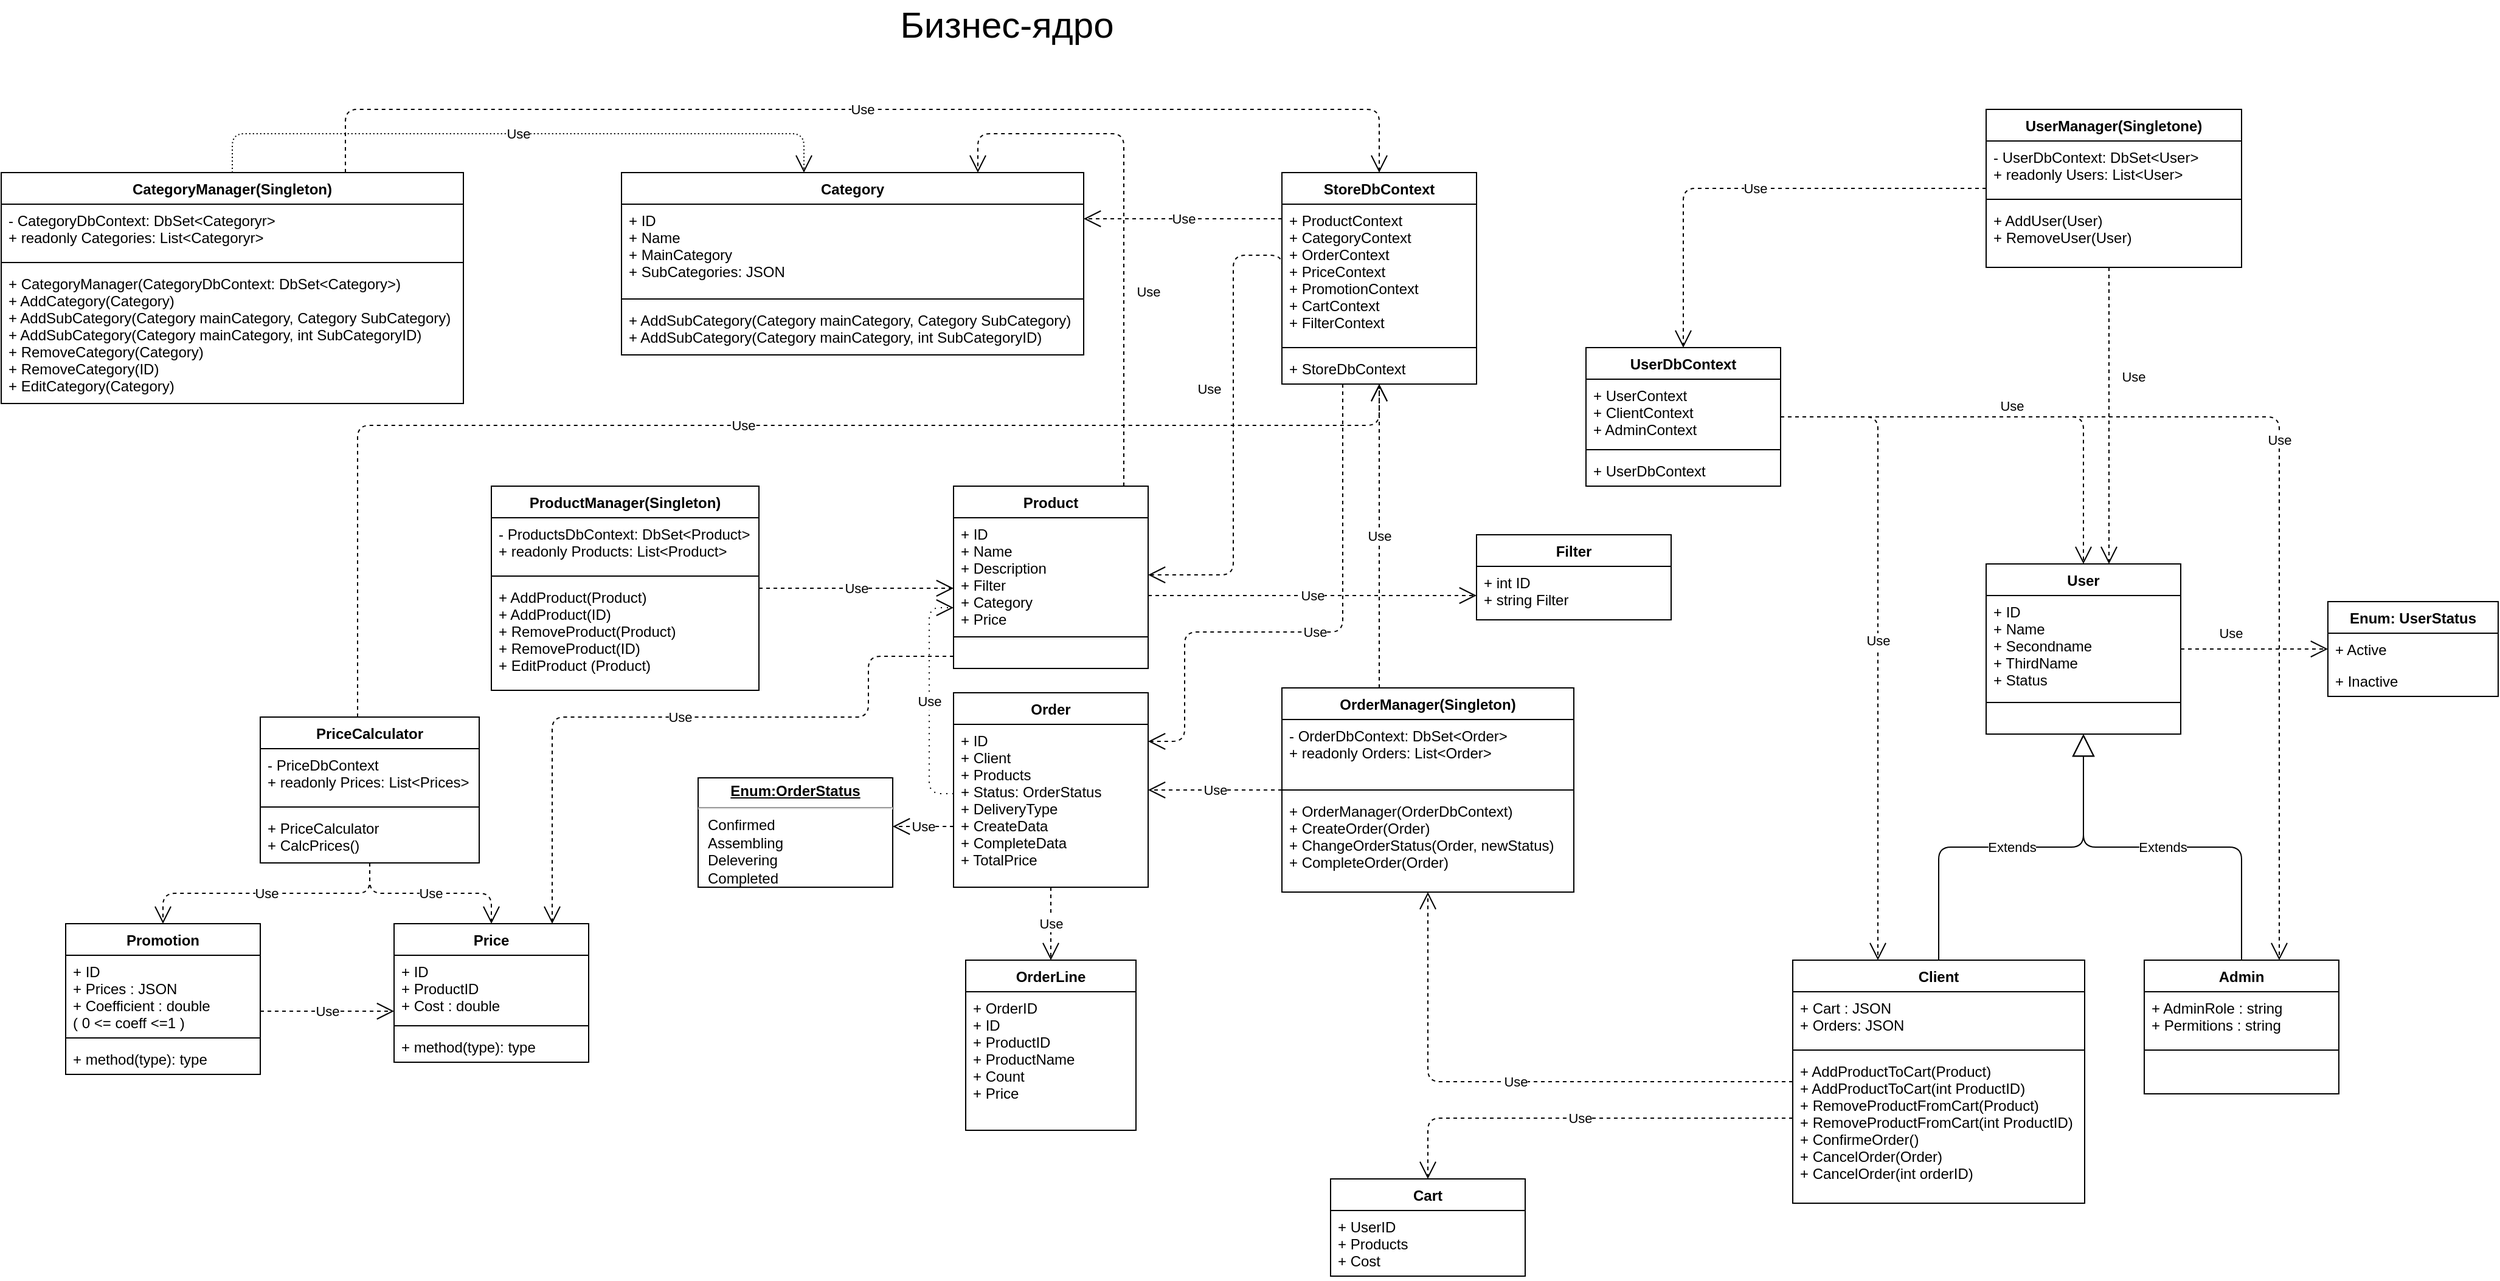 <mxfile version="14.1.3" type="github">
  <diagram id="ccfgcRXVULgk-GNFtkvl" name="Page-1">
    <mxGraphModel dx="1486" dy="783" grid="1" gridSize="10" guides="1" tooltips="1" connect="1" arrows="1" fold="1" page="1" pageScale="1" pageWidth="827" pageHeight="1169" math="0" shadow="0">
      <root>
        <mxCell id="0" />
        <mxCell id="1" parent="0" />
        <mxCell id="kHuiuL-wWrQqQt3O9cBC-5" value="Enum: UserStatus" style="swimlane;fontStyle=1;childLayout=stackLayout;horizontal=1;startSize=26;fillColor=none;horizontalStack=0;resizeParent=1;resizeParentMax=0;resizeLast=0;collapsible=1;marginBottom=0;" parent="1" vertex="1">
          <mxGeometry x="1500" y="535" width="140" height="78" as="geometry" />
        </mxCell>
        <mxCell id="kHuiuL-wWrQqQt3O9cBC-6" value="+ Active" style="text;strokeColor=none;fillColor=none;align=left;verticalAlign=top;spacingLeft=4;spacingRight=4;overflow=hidden;rotatable=0;points=[[0,0.5],[1,0.5]];portConstraint=eastwest;" parent="kHuiuL-wWrQqQt3O9cBC-5" vertex="1">
          <mxGeometry y="26" width="140" height="26" as="geometry" />
        </mxCell>
        <mxCell id="kHuiuL-wWrQqQt3O9cBC-7" value="+ Inactive" style="text;strokeColor=none;fillColor=none;align=left;verticalAlign=top;spacingLeft=4;spacingRight=4;overflow=hidden;rotatable=0;points=[[0,0.5],[1,0.5]];portConstraint=eastwest;" parent="kHuiuL-wWrQqQt3O9cBC-5" vertex="1">
          <mxGeometry y="52" width="140" height="26" as="geometry" />
        </mxCell>
        <mxCell id="t8-AK38QEtl_F5lhsWh6-1" value="Product" style="swimlane;fontStyle=1;align=center;verticalAlign=top;childLayout=stackLayout;horizontal=1;startSize=26;horizontalStack=0;resizeParent=1;resizeParentMax=0;resizeLast=0;collapsible=1;marginBottom=0;" parent="1" vertex="1">
          <mxGeometry x="370" y="440" width="160" height="150" as="geometry" />
        </mxCell>
        <mxCell id="t8-AK38QEtl_F5lhsWh6-2" value="+ ID&#xa;+ Name&#xa;+ Description&#xa;+ Filter&#xa;+ Category&#xa;+ Price" style="text;strokeColor=none;fillColor=none;align=left;verticalAlign=top;spacingLeft=4;spacingRight=4;overflow=hidden;rotatable=0;points=[[0,0.5],[1,0.5]];portConstraint=eastwest;" parent="t8-AK38QEtl_F5lhsWh6-1" vertex="1">
          <mxGeometry y="26" width="160" height="94" as="geometry" />
        </mxCell>
        <mxCell id="t8-AK38QEtl_F5lhsWh6-3" value="" style="line;strokeWidth=1;fillColor=none;align=left;verticalAlign=middle;spacingTop=-1;spacingLeft=3;spacingRight=3;rotatable=0;labelPosition=right;points=[];portConstraint=eastwest;" parent="t8-AK38QEtl_F5lhsWh6-1" vertex="1">
          <mxGeometry y="120" width="160" height="8" as="geometry" />
        </mxCell>
        <mxCell id="t8-AK38QEtl_F5lhsWh6-4" value=" " style="text;strokeColor=none;fillColor=none;align=left;verticalAlign=top;spacingLeft=4;spacingRight=4;overflow=hidden;rotatable=0;points=[[0,0.5],[1,0.5]];portConstraint=eastwest;" parent="t8-AK38QEtl_F5lhsWh6-1" vertex="1">
          <mxGeometry y="128" width="160" height="22" as="geometry" />
        </mxCell>
        <mxCell id="xCEp696OU6FZXGWBjgtu-13" value="Category" style="swimlane;fontStyle=1;align=center;verticalAlign=top;childLayout=stackLayout;horizontal=1;startSize=26;horizontalStack=0;resizeParent=1;resizeParentMax=0;resizeLast=0;collapsible=1;marginBottom=0;" parent="1" vertex="1">
          <mxGeometry x="97" y="182" width="380" height="150" as="geometry" />
        </mxCell>
        <mxCell id="xCEp696OU6FZXGWBjgtu-14" value="+ ID&#xa;+ Name&#xa;+ MainCategory&#xa;+ SubCategories: JSON" style="text;strokeColor=none;fillColor=none;align=left;verticalAlign=top;spacingLeft=4;spacingRight=4;overflow=hidden;rotatable=0;points=[[0,0.5],[1,0.5]];portConstraint=eastwest;" parent="xCEp696OU6FZXGWBjgtu-13" vertex="1">
          <mxGeometry y="26" width="380" height="74" as="geometry" />
        </mxCell>
        <mxCell id="xCEp696OU6FZXGWBjgtu-15" value="" style="line;strokeWidth=1;fillColor=none;align=left;verticalAlign=middle;spacingTop=-1;spacingLeft=3;spacingRight=3;rotatable=0;labelPosition=right;points=[];portConstraint=eastwest;" parent="xCEp696OU6FZXGWBjgtu-13" vertex="1">
          <mxGeometry y="100" width="380" height="8" as="geometry" />
        </mxCell>
        <mxCell id="xCEp696OU6FZXGWBjgtu-16" value="+ AddSubCategory(Category mainCategory, Category SubCategory)&#xa;+ AddSubCategory(Category mainCategory, int SubCategoryID)" style="text;strokeColor=none;fillColor=none;align=left;verticalAlign=top;spacingLeft=4;spacingRight=4;overflow=hidden;rotatable=0;points=[[0,0.5],[1,0.5]];portConstraint=eastwest;" parent="xCEp696OU6FZXGWBjgtu-13" vertex="1">
          <mxGeometry y="108" width="380" height="42" as="geometry" />
        </mxCell>
        <mxCell id="Ko4EwIO6dEaTH60689tN-1" value="StoreDbContext" style="swimlane;fontStyle=1;align=center;verticalAlign=top;childLayout=stackLayout;horizontal=1;startSize=26;horizontalStack=0;resizeParent=1;resizeParentMax=0;resizeLast=0;collapsible=1;marginBottom=0;" parent="1" vertex="1">
          <mxGeometry x="640" y="182" width="160" height="174" as="geometry" />
        </mxCell>
        <mxCell id="Ko4EwIO6dEaTH60689tN-2" value="+ ProductContext&#xa;+ CategoryContext&#xa;+ OrderContext&#xa;+ PriceContext&#xa;+ PromotionContext&#xa;+ CartContext&#xa;+ FilterContext" style="text;strokeColor=none;fillColor=none;align=left;verticalAlign=top;spacingLeft=4;spacingRight=4;overflow=hidden;rotatable=0;points=[[0,0.5],[1,0.5]];portConstraint=eastwest;" parent="Ko4EwIO6dEaTH60689tN-1" vertex="1">
          <mxGeometry y="26" width="160" height="114" as="geometry" />
        </mxCell>
        <mxCell id="Ko4EwIO6dEaTH60689tN-3" value="" style="line;strokeWidth=1;fillColor=none;align=left;verticalAlign=middle;spacingTop=-1;spacingLeft=3;spacingRight=3;rotatable=0;labelPosition=right;points=[];portConstraint=eastwest;" parent="Ko4EwIO6dEaTH60689tN-1" vertex="1">
          <mxGeometry y="140" width="160" height="8" as="geometry" />
        </mxCell>
        <mxCell id="Ko4EwIO6dEaTH60689tN-4" value="+ StoreDbContext" style="text;strokeColor=none;fillColor=none;align=left;verticalAlign=top;spacingLeft=4;spacingRight=4;overflow=hidden;rotatable=0;points=[[0,0.5],[1,0.5]];portConstraint=eastwest;" parent="Ko4EwIO6dEaTH60689tN-1" vertex="1">
          <mxGeometry y="148" width="160" height="26" as="geometry" />
        </mxCell>
        <mxCell id="Ko4EwIO6dEaTH60689tN-9" value="User" style="swimlane;fontStyle=1;align=center;verticalAlign=top;childLayout=stackLayout;horizontal=1;startSize=26;horizontalStack=0;resizeParent=1;resizeParentMax=0;resizeLast=0;collapsible=1;marginBottom=0;" parent="1" vertex="1">
          <mxGeometry x="1219" y="504" width="160" height="140" as="geometry" />
        </mxCell>
        <mxCell id="Ko4EwIO6dEaTH60689tN-10" value="+ ID&#xa;+ Name&#xa;+ Secondname&#xa;+ ThirdName&#xa;+ Status" style="text;strokeColor=none;fillColor=none;align=left;verticalAlign=top;spacingLeft=4;spacingRight=4;overflow=hidden;rotatable=0;points=[[0,0.5],[1,0.5]];portConstraint=eastwest;" parent="Ko4EwIO6dEaTH60689tN-9" vertex="1">
          <mxGeometry y="26" width="160" height="84" as="geometry" />
        </mxCell>
        <mxCell id="Ko4EwIO6dEaTH60689tN-11" value="" style="line;strokeWidth=1;fillColor=none;align=left;verticalAlign=middle;spacingTop=-1;spacingLeft=3;spacingRight=3;rotatable=0;labelPosition=right;points=[];portConstraint=eastwest;" parent="Ko4EwIO6dEaTH60689tN-9" vertex="1">
          <mxGeometry y="110" width="160" height="8" as="geometry" />
        </mxCell>
        <mxCell id="Ko4EwIO6dEaTH60689tN-12" value=" " style="text;strokeColor=none;fillColor=none;align=left;verticalAlign=top;spacingLeft=4;spacingRight=4;overflow=hidden;rotatable=0;points=[[0,0.5],[1,0.5]];portConstraint=eastwest;" parent="Ko4EwIO6dEaTH60689tN-9" vertex="1">
          <mxGeometry y="118" width="160" height="22" as="geometry" />
        </mxCell>
        <mxCell id="Ko4EwIO6dEaTH60689tN-13" value="Client" style="swimlane;fontStyle=1;align=center;verticalAlign=top;childLayout=stackLayout;horizontal=1;startSize=26;horizontalStack=0;resizeParent=1;resizeParentMax=0;resizeLast=0;collapsible=1;marginBottom=0;" parent="1" vertex="1">
          <mxGeometry x="1060" y="830" width="240" height="200" as="geometry" />
        </mxCell>
        <mxCell id="Ko4EwIO6dEaTH60689tN-14" value="+ Cart : JSON&#xa;+ Orders: JSON" style="text;strokeColor=none;fillColor=none;align=left;verticalAlign=top;spacingLeft=4;spacingRight=4;overflow=hidden;rotatable=0;points=[[0,0.5],[1,0.5]];portConstraint=eastwest;" parent="Ko4EwIO6dEaTH60689tN-13" vertex="1">
          <mxGeometry y="26" width="240" height="44" as="geometry" />
        </mxCell>
        <mxCell id="Ko4EwIO6dEaTH60689tN-15" value="" style="line;strokeWidth=1;fillColor=none;align=left;verticalAlign=middle;spacingTop=-1;spacingLeft=3;spacingRight=3;rotatable=0;labelPosition=right;points=[];portConstraint=eastwest;" parent="Ko4EwIO6dEaTH60689tN-13" vertex="1">
          <mxGeometry y="70" width="240" height="8" as="geometry" />
        </mxCell>
        <mxCell id="Ko4EwIO6dEaTH60689tN-16" value="+ AddProductToCart(Product)&#xa;+ AddProductToCart(int ProductID)&#xa;+ RemoveProductFromCart(Product)&#xa;+ RemoveProductFromCart(int ProductID)&#xa;+ ConfirmeOrder()&#xa;+ CancelOrder(Order)&#xa;+ CancelOrder(int orderID)" style="text;strokeColor=none;fillColor=none;align=left;verticalAlign=top;spacingLeft=4;spacingRight=4;overflow=hidden;rotatable=0;points=[[0,0.5],[1,0.5]];portConstraint=eastwest;" parent="Ko4EwIO6dEaTH60689tN-13" vertex="1">
          <mxGeometry y="78" width="240" height="122" as="geometry" />
        </mxCell>
        <mxCell id="Ko4EwIO6dEaTH60689tN-17" value="Admin" style="swimlane;fontStyle=1;align=center;verticalAlign=top;childLayout=stackLayout;horizontal=1;startSize=26;horizontalStack=0;resizeParent=1;resizeParentMax=0;resizeLast=0;collapsible=1;marginBottom=0;" parent="1" vertex="1">
          <mxGeometry x="1349" y="830" width="160" height="110" as="geometry" />
        </mxCell>
        <mxCell id="Ko4EwIO6dEaTH60689tN-18" value="+ AdminRole : string&#xa;+ Permitions : string" style="text;strokeColor=none;fillColor=none;align=left;verticalAlign=top;spacingLeft=4;spacingRight=4;overflow=hidden;rotatable=0;points=[[0,0.5],[1,0.5]];portConstraint=eastwest;" parent="Ko4EwIO6dEaTH60689tN-17" vertex="1">
          <mxGeometry y="26" width="160" height="44" as="geometry" />
        </mxCell>
        <mxCell id="Ko4EwIO6dEaTH60689tN-19" value="" style="line;strokeWidth=1;fillColor=none;align=left;verticalAlign=middle;spacingTop=-1;spacingLeft=3;spacingRight=3;rotatable=0;labelPosition=right;points=[];portConstraint=eastwest;" parent="Ko4EwIO6dEaTH60689tN-17" vertex="1">
          <mxGeometry y="70" width="160" height="8" as="geometry" />
        </mxCell>
        <mxCell id="Ko4EwIO6dEaTH60689tN-20" value=" " style="text;strokeColor=none;fillColor=none;align=left;verticalAlign=top;spacingLeft=4;spacingRight=4;overflow=hidden;rotatable=0;points=[[0,0.5],[1,0.5]];portConstraint=eastwest;" parent="Ko4EwIO6dEaTH60689tN-17" vertex="1">
          <mxGeometry y="78" width="160" height="32" as="geometry" />
        </mxCell>
        <mxCell id="Ko4EwIO6dEaTH60689tN-21" value="Extends" style="endArrow=block;endSize=16;endFill=0;html=1;edgeStyle=orthogonalEdgeStyle;" parent="1" source="Ko4EwIO6dEaTH60689tN-13" target="Ko4EwIO6dEaTH60689tN-9" edge="1">
          <mxGeometry width="160" relative="1" as="geometry">
            <mxPoint x="819" y="797" as="sourcePoint" />
            <mxPoint x="1299" y="687" as="targetPoint" />
          </mxGeometry>
        </mxCell>
        <mxCell id="Ko4EwIO6dEaTH60689tN-22" value="Extends" style="endArrow=block;endSize=16;endFill=0;html=1;edgeStyle=orthogonalEdgeStyle;" parent="1" source="Ko4EwIO6dEaTH60689tN-17" target="Ko4EwIO6dEaTH60689tN-9" edge="1">
          <mxGeometry width="160" relative="1" as="geometry">
            <mxPoint x="1339" y="687" as="sourcePoint" />
            <mxPoint x="1499" y="687" as="targetPoint" />
          </mxGeometry>
        </mxCell>
        <mxCell id="Ko4EwIO6dEaTH60689tN-31" value="Order" style="swimlane;fontStyle=1;align=center;verticalAlign=top;childLayout=stackLayout;horizontal=1;startSize=26;horizontalStack=0;resizeParent=1;resizeParentMax=0;resizeLast=0;collapsible=1;marginBottom=0;" parent="1" vertex="1">
          <mxGeometry x="370" y="610" width="160" height="160" as="geometry" />
        </mxCell>
        <mxCell id="Ko4EwIO6dEaTH60689tN-32" value="+ ID&#xa;+ Client&#xa;+ Products&#xa;+ Status: OrderStatus&#xa;+ DeliveryType&#xa;+ CreateData&#xa;+ CompleteData&#xa;+ TotalPrice" style="text;strokeColor=none;fillColor=none;align=left;verticalAlign=top;spacingLeft=4;spacingRight=4;overflow=hidden;rotatable=0;points=[[0,0.5],[1,0.5]];portConstraint=eastwest;" parent="Ko4EwIO6dEaTH60689tN-31" vertex="1">
          <mxGeometry y="26" width="160" height="134" as="geometry" />
        </mxCell>
        <mxCell id="5tQaKlca7w6gPAvnw7rY-1" value="&lt;p style=&quot;margin: 0px ; margin-top: 4px ; text-align: center ; text-decoration: underline&quot;&gt;&lt;b&gt;Enum:OrderStatus&lt;/b&gt;&lt;/p&gt;&lt;hr&gt;&lt;p style=&quot;margin: 0px ; margin-left: 8px&quot;&gt;Confirmed&lt;br&gt;Assembling&lt;/p&gt;&lt;p style=&quot;margin: 0px ; margin-left: 8px&quot;&gt;Delevering&lt;/p&gt;&lt;p style=&quot;margin: 0px ; margin-left: 8px&quot;&gt;Completed&lt;/p&gt;" style="verticalAlign=top;align=left;overflow=fill;fontSize=12;fontFamily=Helvetica;html=1;" parent="1" vertex="1">
          <mxGeometry x="160" y="680" width="160" height="90" as="geometry" />
        </mxCell>
        <mxCell id="5tQaKlca7w6gPAvnw7rY-4" value="OrderManager(Singleton)" style="swimlane;fontStyle=1;align=center;verticalAlign=top;childLayout=stackLayout;horizontal=1;startSize=26;horizontalStack=0;resizeParent=1;resizeParentMax=0;resizeLast=0;collapsible=1;marginBottom=0;" parent="1" vertex="1">
          <mxGeometry x="640" y="606" width="240" height="168" as="geometry" />
        </mxCell>
        <mxCell id="5tQaKlca7w6gPAvnw7rY-5" value="- OrderDbContext: DbSet&lt;Order&gt;&#xa;+ readonly Orders: List&lt;Order&gt;" style="text;strokeColor=none;fillColor=none;align=left;verticalAlign=top;spacingLeft=4;spacingRight=4;overflow=hidden;rotatable=0;points=[[0,0.5],[1,0.5]];portConstraint=eastwest;" parent="5tQaKlca7w6gPAvnw7rY-4" vertex="1">
          <mxGeometry y="26" width="240" height="54" as="geometry" />
        </mxCell>
        <mxCell id="5tQaKlca7w6gPAvnw7rY-6" value="" style="line;strokeWidth=1;fillColor=none;align=left;verticalAlign=middle;spacingTop=-1;spacingLeft=3;spacingRight=3;rotatable=0;labelPosition=right;points=[];portConstraint=eastwest;" parent="5tQaKlca7w6gPAvnw7rY-4" vertex="1">
          <mxGeometry y="80" width="240" height="8" as="geometry" />
        </mxCell>
        <mxCell id="5tQaKlca7w6gPAvnw7rY-7" value="+ OrderManager(OrderDbContext)&#xa;+ CreateOrder(Order)&#xa;+ ChangeOrderStatus(Order, newStatus)&#xa;+ CompleteOrder(Order)" style="text;strokeColor=none;fillColor=none;align=left;verticalAlign=top;spacingLeft=4;spacingRight=4;overflow=hidden;rotatable=0;points=[[0,0.5],[1,0.5]];portConstraint=eastwest;" parent="5tQaKlca7w6gPAvnw7rY-4" vertex="1">
          <mxGeometry y="88" width="240" height="80" as="geometry" />
        </mxCell>
        <mxCell id="5tQaKlca7w6gPAvnw7rY-8" value="Use" style="endArrow=open;endSize=12;dashed=1;html=1;edgeStyle=orthogonalEdgeStyle;" parent="1" source="Ko4EwIO6dEaTH60689tN-31" target="5tQaKlca7w6gPAvnw7rY-1" edge="1">
          <mxGeometry width="160" relative="1" as="geometry">
            <mxPoint x="220" y="830" as="sourcePoint" />
            <mxPoint x="380" y="830" as="targetPoint" />
            <Array as="points">
              <mxPoint x="360" y="720" />
              <mxPoint x="360" y="720" />
            </Array>
          </mxGeometry>
        </mxCell>
        <mxCell id="5tQaKlca7w6gPAvnw7rY-9" value="Use" style="endArrow=open;endSize=12;dashed=1;html=1;exitX=0;exitY=0.5;exitDx=0;exitDy=0;edgeStyle=orthogonalEdgeStyle;" parent="1" source="Ko4EwIO6dEaTH60689tN-2" target="t8-AK38QEtl_F5lhsWh6-1" edge="1">
          <mxGeometry x="-0.149" y="-20" width="160" relative="1" as="geometry">
            <mxPoint x="800" y="430" as="sourcePoint" />
            <mxPoint x="640" y="430" as="targetPoint" />
            <Array as="points">
              <mxPoint x="640" y="250" />
              <mxPoint x="600" y="250" />
              <mxPoint x="600" y="513" />
            </Array>
            <mxPoint as="offset" />
          </mxGeometry>
        </mxCell>
        <mxCell id="5tQaKlca7w6gPAvnw7rY-10" value="Use" style="endArrow=open;endSize=12;dashed=1;html=1;edgeStyle=orthogonalEdgeStyle;" parent="1" source="Ko4EwIO6dEaTH60689tN-1" target="xCEp696OU6FZXGWBjgtu-13" edge="1">
          <mxGeometry width="160" relative="1" as="geometry">
            <mxPoint x="700" y="230" as="sourcePoint" />
            <mxPoint x="540" y="230" as="targetPoint" />
            <Array as="points">
              <mxPoint x="600" y="220" />
              <mxPoint x="600" y="220" />
            </Array>
          </mxGeometry>
        </mxCell>
        <mxCell id="5tQaKlca7w6gPAvnw7rY-13" value="Use" style="endArrow=open;endSize=12;dashed=1;html=1;edgeStyle=orthogonalEdgeStyle;dashPattern=1 4;" parent="1" source="Ko4EwIO6dEaTH60689tN-31" target="t8-AK38QEtl_F5lhsWh6-1" edge="1">
          <mxGeometry width="160" relative="1" as="geometry">
            <mxPoint x="190" y="560" as="sourcePoint" />
            <mxPoint x="350" y="560" as="targetPoint" />
            <Array as="points">
              <mxPoint x="350" y="693" />
              <mxPoint x="350" y="540" />
            </Array>
          </mxGeometry>
        </mxCell>
        <mxCell id="5tQaKlca7w6gPAvnw7rY-14" value="Use" style="endArrow=open;endSize=12;dashed=1;html=1;edgeStyle=orthogonalEdgeStyle;" parent="1" source="t8-AK38QEtl_F5lhsWh6-1" target="xCEp696OU6FZXGWBjgtu-13" edge="1">
          <mxGeometry x="-0.276" y="-20" width="160" relative="1" as="geometry">
            <mxPoint x="200" y="280" as="sourcePoint" />
            <mxPoint x="360" y="280" as="targetPoint" />
            <Array as="points">
              <mxPoint x="510" y="150" />
              <mxPoint x="390" y="150" />
            </Array>
            <mxPoint as="offset" />
          </mxGeometry>
        </mxCell>
        <mxCell id="5tQaKlca7w6gPAvnw7rY-19" value="CategoryManager(Singleton)" style="swimlane;fontStyle=1;align=center;verticalAlign=top;childLayout=stackLayout;horizontal=1;startSize=26;horizontalStack=0;resizeParent=1;resizeParentMax=0;resizeLast=0;collapsible=1;marginBottom=0;" parent="1" vertex="1">
          <mxGeometry x="-413" y="182" width="380" height="190" as="geometry" />
        </mxCell>
        <mxCell id="5tQaKlca7w6gPAvnw7rY-20" value="- CategoryDbContext: DbSet&lt;Categoryr&gt;&#xa;+ readonly Categories: List&lt;Categoryr&gt;" style="text;strokeColor=none;fillColor=none;align=left;verticalAlign=top;spacingLeft=4;spacingRight=4;overflow=hidden;rotatable=0;points=[[0,0.5],[1,0.5]];portConstraint=eastwest;" parent="5tQaKlca7w6gPAvnw7rY-19" vertex="1">
          <mxGeometry y="26" width="380" height="44" as="geometry" />
        </mxCell>
        <mxCell id="5tQaKlca7w6gPAvnw7rY-21" value="" style="line;strokeWidth=1;fillColor=none;align=left;verticalAlign=middle;spacingTop=-1;spacingLeft=3;spacingRight=3;rotatable=0;labelPosition=right;points=[];portConstraint=eastwest;" parent="5tQaKlca7w6gPAvnw7rY-19" vertex="1">
          <mxGeometry y="70" width="380" height="8" as="geometry" />
        </mxCell>
        <mxCell id="5tQaKlca7w6gPAvnw7rY-22" value="+ CategoryManager(CategoryDbContext: DbSet&lt;Category&gt;)&#xa;+ AddCategory(Category)&#xa;+ AddSubCategory(Category mainCategory, Category SubCategory)&#xa;+ AddSubCategory(Category mainCategory, int SubCategoryID)&#xa;+ RemoveCategory(Category)&#xa;+ RemoveCategory(ID)&#xa;+ EditCategory(Category)" style="text;strokeColor=none;fillColor=none;align=left;verticalAlign=top;spacingLeft=4;spacingRight=4;overflow=hidden;rotatable=0;points=[[0,0.5],[1,0.5]];portConstraint=eastwest;" parent="5tQaKlca7w6gPAvnw7rY-19" vertex="1">
          <mxGeometry y="78" width="380" height="112" as="geometry" />
        </mxCell>
        <mxCell id="5tQaKlca7w6gPAvnw7rY-23" value="Use" style="endArrow=open;endSize=12;dashed=1;html=1;edgeStyle=orthogonalEdgeStyle;dashPattern=1 2;" parent="1" source="5tQaKlca7w6gPAvnw7rY-19" target="xCEp696OU6FZXGWBjgtu-13" edge="1">
          <mxGeometry width="160" relative="1" as="geometry">
            <mxPoint x="-63" y="390" as="sourcePoint" />
            <mxPoint x="97" y="390" as="targetPoint" />
            <Array as="points">
              <mxPoint x="-223" y="150" />
              <mxPoint x="247" y="150" />
            </Array>
          </mxGeometry>
        </mxCell>
        <mxCell id="di18Ko3ceT_mm56ivmTr-1" value="Use" style="endArrow=open;endSize=12;dashed=1;html=1;edgeStyle=orthogonalEdgeStyle;" parent="1" source="5tQaKlca7w6gPAvnw7rY-19" target="Ko4EwIO6dEaTH60689tN-1" edge="1">
          <mxGeometry width="160" relative="1" as="geometry">
            <mxPoint x="70" y="150" as="sourcePoint" />
            <mxPoint x="230" y="150" as="targetPoint" />
            <Array as="points">
              <mxPoint x="-130" y="130" />
              <mxPoint x="720" y="130" />
            </Array>
          </mxGeometry>
        </mxCell>
        <mxCell id="di18Ko3ceT_mm56ivmTr-2" value="Use" style="endArrow=open;endSize=12;dashed=1;html=1;edgeStyle=orthogonalEdgeStyle;" parent="1" source="5tQaKlca7w6gPAvnw7rY-4" target="Ko4EwIO6dEaTH60689tN-1" edge="1">
          <mxGeometry width="160" relative="1" as="geometry">
            <mxPoint x="700" y="450" as="sourcePoint" />
            <mxPoint x="860" y="450" as="targetPoint" />
            <Array as="points">
              <mxPoint x="720" y="460" />
              <mxPoint x="720" y="460" />
            </Array>
          </mxGeometry>
        </mxCell>
        <mxCell id="di18Ko3ceT_mm56ivmTr-4" value="UserDbContext" style="swimlane;fontStyle=1;align=center;verticalAlign=top;childLayout=stackLayout;horizontal=1;startSize=26;horizontalStack=0;resizeParent=1;resizeParentMax=0;resizeLast=0;collapsible=1;marginBottom=0;" parent="1" vertex="1">
          <mxGeometry x="890" y="326" width="160" height="114" as="geometry" />
        </mxCell>
        <mxCell id="di18Ko3ceT_mm56ivmTr-5" value="+ UserContext&#xa;+ ClientContext&#xa;+ AdminContext" style="text;strokeColor=none;fillColor=none;align=left;verticalAlign=top;spacingLeft=4;spacingRight=4;overflow=hidden;rotatable=0;points=[[0,0.5],[1,0.5]];portConstraint=eastwest;" parent="di18Ko3ceT_mm56ivmTr-4" vertex="1">
          <mxGeometry y="26" width="160" height="54" as="geometry" />
        </mxCell>
        <mxCell id="di18Ko3ceT_mm56ivmTr-6" value="" style="line;strokeWidth=1;fillColor=none;align=left;verticalAlign=middle;spacingTop=-1;spacingLeft=3;spacingRight=3;rotatable=0;labelPosition=right;points=[];portConstraint=eastwest;" parent="di18Ko3ceT_mm56ivmTr-4" vertex="1">
          <mxGeometry y="80" width="160" height="8" as="geometry" />
        </mxCell>
        <mxCell id="di18Ko3ceT_mm56ivmTr-7" value="+ UserDbContext" style="text;strokeColor=none;fillColor=none;align=left;verticalAlign=top;spacingLeft=4;spacingRight=4;overflow=hidden;rotatable=0;points=[[0,0.5],[1,0.5]];portConstraint=eastwest;" parent="di18Ko3ceT_mm56ivmTr-4" vertex="1">
          <mxGeometry y="88" width="160" height="26" as="geometry" />
        </mxCell>
        <mxCell id="di18Ko3ceT_mm56ivmTr-8" value="Use" style="endArrow=open;endSize=12;dashed=1;html=1;edgeStyle=orthogonalEdgeStyle;" parent="1" source="di18Ko3ceT_mm56ivmTr-4" target="Ko4EwIO6dEaTH60689tN-9" edge="1">
          <mxGeometry x="0.027" y="9" width="160" relative="1" as="geometry">
            <mxPoint x="1140" y="364" as="sourcePoint" />
            <mxPoint x="1300" y="364" as="targetPoint" />
            <mxPoint as="offset" />
          </mxGeometry>
        </mxCell>
        <mxCell id="di18Ko3ceT_mm56ivmTr-9" value="Use" style="endArrow=open;endSize=12;dashed=1;html=1;edgeStyle=orthogonalEdgeStyle;" parent="1" source="di18Ko3ceT_mm56ivmTr-4" target="Ko4EwIO6dEaTH60689tN-13" edge="1">
          <mxGeometry width="160" relative="1" as="geometry">
            <mxPoint x="1090" y="314" as="sourcePoint" />
            <mxPoint x="1250" y="314" as="targetPoint" />
            <Array as="points">
              <mxPoint x="1130" y="383" />
            </Array>
          </mxGeometry>
        </mxCell>
        <mxCell id="di18Ko3ceT_mm56ivmTr-10" value="Use" style="endArrow=open;endSize=12;dashed=1;html=1;edgeStyle=orthogonalEdgeStyle;" parent="1" source="di18Ko3ceT_mm56ivmTr-4" target="Ko4EwIO6dEaTH60689tN-17" edge="1">
          <mxGeometry width="160" relative="1" as="geometry">
            <mxPoint x="1220" y="314" as="sourcePoint" />
            <mxPoint x="1380" y="314" as="targetPoint" />
            <Array as="points">
              <mxPoint x="1460" y="383" />
            </Array>
          </mxGeometry>
        </mxCell>
        <mxCell id="iYX8lyc7WyCDEi4z0gU_-3" value="Price" style="swimlane;fontStyle=1;align=center;verticalAlign=top;childLayout=stackLayout;horizontal=1;startSize=26;horizontalStack=0;resizeParent=1;resizeParentMax=0;resizeLast=0;collapsible=1;marginBottom=0;" parent="1" vertex="1">
          <mxGeometry x="-90" y="800" width="160" height="114" as="geometry" />
        </mxCell>
        <mxCell id="iYX8lyc7WyCDEi4z0gU_-4" value="+ ID&#xa;+ ProductID&#xa;+ Cost : double" style="text;strokeColor=none;fillColor=none;align=left;verticalAlign=top;spacingLeft=4;spacingRight=4;overflow=hidden;rotatable=0;points=[[0,0.5],[1,0.5]];portConstraint=eastwest;" parent="iYX8lyc7WyCDEi4z0gU_-3" vertex="1">
          <mxGeometry y="26" width="160" height="54" as="geometry" />
        </mxCell>
        <mxCell id="iYX8lyc7WyCDEi4z0gU_-5" value="" style="line;strokeWidth=1;fillColor=none;align=left;verticalAlign=middle;spacingTop=-1;spacingLeft=3;spacingRight=3;rotatable=0;labelPosition=right;points=[];portConstraint=eastwest;" parent="iYX8lyc7WyCDEi4z0gU_-3" vertex="1">
          <mxGeometry y="80" width="160" height="8" as="geometry" />
        </mxCell>
        <mxCell id="iYX8lyc7WyCDEi4z0gU_-6" value="+ method(type): type" style="text;strokeColor=none;fillColor=none;align=left;verticalAlign=top;spacingLeft=4;spacingRight=4;overflow=hidden;rotatable=0;points=[[0,0.5],[1,0.5]];portConstraint=eastwest;" parent="iYX8lyc7WyCDEi4z0gU_-3" vertex="1">
          <mxGeometry y="88" width="160" height="26" as="geometry" />
        </mxCell>
        <mxCell id="iYX8lyc7WyCDEi4z0gU_-7" value="Promotion" style="swimlane;fontStyle=1;align=center;verticalAlign=top;childLayout=stackLayout;horizontal=1;startSize=26;horizontalStack=0;resizeParent=1;resizeParentMax=0;resizeLast=0;collapsible=1;marginBottom=0;" parent="1" vertex="1">
          <mxGeometry x="-360" y="800" width="160" height="124" as="geometry" />
        </mxCell>
        <mxCell id="iYX8lyc7WyCDEi4z0gU_-8" value="+ ID&#xa;+ Prices : JSON&#xa;+ Coefficient : double &#xa;( 0 &lt;= coeff &lt;=1 )" style="text;strokeColor=none;fillColor=none;align=left;verticalAlign=top;spacingLeft=4;spacingRight=4;overflow=hidden;rotatable=0;points=[[0,0.5],[1,0.5]];portConstraint=eastwest;" parent="iYX8lyc7WyCDEi4z0gU_-7" vertex="1">
          <mxGeometry y="26" width="160" height="64" as="geometry" />
        </mxCell>
        <mxCell id="iYX8lyc7WyCDEi4z0gU_-9" value="" style="line;strokeWidth=1;fillColor=none;align=left;verticalAlign=middle;spacingTop=-1;spacingLeft=3;spacingRight=3;rotatable=0;labelPosition=right;points=[];portConstraint=eastwest;" parent="iYX8lyc7WyCDEi4z0gU_-7" vertex="1">
          <mxGeometry y="90" width="160" height="8" as="geometry" />
        </mxCell>
        <mxCell id="iYX8lyc7WyCDEi4z0gU_-10" value="+ method(type): type" style="text;strokeColor=none;fillColor=none;align=left;verticalAlign=top;spacingLeft=4;spacingRight=4;overflow=hidden;rotatable=0;points=[[0,0.5],[1,0.5]];portConstraint=eastwest;" parent="iYX8lyc7WyCDEi4z0gU_-7" vertex="1">
          <mxGeometry y="98" width="160" height="26" as="geometry" />
        </mxCell>
        <mxCell id="iYX8lyc7WyCDEi4z0gU_-11" value="Use" style="endArrow=open;endSize=12;dashed=1;html=1;edgeStyle=orthogonalEdgeStyle;" parent="1" source="iYX8lyc7WyCDEi4z0gU_-7" target="iYX8lyc7WyCDEi4z0gU_-3" edge="1">
          <mxGeometry width="160" relative="1" as="geometry">
            <mxPoint x="-150" y="950" as="sourcePoint" />
            <mxPoint x="-170" y="690" as="targetPoint" />
            <Array as="points">
              <mxPoint x="-170" y="872" />
              <mxPoint x="-170" y="872" />
            </Array>
          </mxGeometry>
        </mxCell>
        <mxCell id="iYX8lyc7WyCDEi4z0gU_-12" value="PriceCalculator" style="swimlane;fontStyle=1;align=center;verticalAlign=top;childLayout=stackLayout;horizontal=1;startSize=26;horizontalStack=0;resizeParent=1;resizeParentMax=0;resizeLast=0;collapsible=1;marginBottom=0;" parent="1" vertex="1">
          <mxGeometry x="-200" y="630" width="180" height="120" as="geometry" />
        </mxCell>
        <mxCell id="iYX8lyc7WyCDEi4z0gU_-13" value="- PriceDbContext&#xa;+ readonly Prices: List&lt;Prices&gt;" style="text;strokeColor=none;fillColor=none;align=left;verticalAlign=top;spacingLeft=4;spacingRight=4;overflow=hidden;rotatable=0;points=[[0,0.5],[1,0.5]];portConstraint=eastwest;" parent="iYX8lyc7WyCDEi4z0gU_-12" vertex="1">
          <mxGeometry y="26" width="180" height="44" as="geometry" />
        </mxCell>
        <mxCell id="iYX8lyc7WyCDEi4z0gU_-14" value="" style="line;strokeWidth=1;fillColor=none;align=left;verticalAlign=middle;spacingTop=-1;spacingLeft=3;spacingRight=3;rotatable=0;labelPosition=right;points=[];portConstraint=eastwest;" parent="iYX8lyc7WyCDEi4z0gU_-12" vertex="1">
          <mxGeometry y="70" width="180" height="8" as="geometry" />
        </mxCell>
        <mxCell id="iYX8lyc7WyCDEi4z0gU_-15" value="+ PriceCalculator&#xa;+ CalcPrices()" style="text;strokeColor=none;fillColor=none;align=left;verticalAlign=top;spacingLeft=4;spacingRight=4;overflow=hidden;rotatable=0;points=[[0,0.5],[1,0.5]];portConstraint=eastwest;" parent="iYX8lyc7WyCDEi4z0gU_-12" vertex="1">
          <mxGeometry y="78" width="180" height="42" as="geometry" />
        </mxCell>
        <mxCell id="iYX8lyc7WyCDEi4z0gU_-16" value="Use" style="endArrow=open;endSize=12;dashed=1;html=1;edgeStyle=orthogonalEdgeStyle;" parent="1" source="iYX8lyc7WyCDEi4z0gU_-12" target="iYX8lyc7WyCDEi4z0gU_-3" edge="1">
          <mxGeometry width="160" relative="1" as="geometry">
            <mxPoint y="1020" as="sourcePoint" />
            <mxPoint x="160" y="1020" as="targetPoint" />
          </mxGeometry>
        </mxCell>
        <mxCell id="iYX8lyc7WyCDEi4z0gU_-17" value="Use" style="endArrow=open;endSize=12;dashed=1;html=1;edgeStyle=orthogonalEdgeStyle;" parent="1" source="iYX8lyc7WyCDEi4z0gU_-12" target="iYX8lyc7WyCDEi4z0gU_-7" edge="1">
          <mxGeometry width="160" relative="1" as="geometry">
            <mxPoint x="-480" y="680" as="sourcePoint" />
            <mxPoint x="-320" y="680" as="targetPoint" />
          </mxGeometry>
        </mxCell>
        <mxCell id="iYX8lyc7WyCDEi4z0gU_-18" value="Use" style="endArrow=open;endSize=12;dashed=1;html=1;edgeStyle=orthogonalEdgeStyle;" parent="1" source="iYX8lyc7WyCDEi4z0gU_-12" target="Ko4EwIO6dEaTH60689tN-1" edge="1">
          <mxGeometry width="160" relative="1" as="geometry">
            <mxPoint x="-170" y="520" as="sourcePoint" />
            <mxPoint x="-10" y="520" as="targetPoint" />
            <Array as="points">
              <mxPoint x="-120" y="390" />
              <mxPoint x="720" y="390" />
            </Array>
          </mxGeometry>
        </mxCell>
        <mxCell id="iYX8lyc7WyCDEi4z0gU_-19" value="Use" style="endArrow=open;endSize=12;dashed=1;html=1;edgeStyle=orthogonalEdgeStyle;" parent="1" source="Ko4EwIO6dEaTH60689tN-1" target="Ko4EwIO6dEaTH60689tN-31" edge="1">
          <mxGeometry width="160" relative="1" as="geometry">
            <mxPoint x="230" y="900" as="sourcePoint" />
            <mxPoint x="390" y="900" as="targetPoint" />
            <Array as="points">
              <mxPoint x="690" y="560" />
              <mxPoint x="560" y="560" />
              <mxPoint x="560" y="650" />
            </Array>
          </mxGeometry>
        </mxCell>
        <mxCell id="pEVaxvZ-yXMbJUOCeP8V-1" value="ProductManager(Singleton)" style="swimlane;fontStyle=1;align=center;verticalAlign=top;childLayout=stackLayout;horizontal=1;startSize=26;horizontalStack=0;resizeParent=1;resizeParentMax=0;resizeLast=0;collapsible=1;marginBottom=0;" parent="1" vertex="1">
          <mxGeometry x="-10" y="440" width="220" height="168" as="geometry" />
        </mxCell>
        <mxCell id="pEVaxvZ-yXMbJUOCeP8V-2" value="- ProductsDbContext: DbSet&lt;Product&gt;&#xa;+ readonly Products: List&lt;Product&gt;" style="text;strokeColor=none;fillColor=none;align=left;verticalAlign=top;spacingLeft=4;spacingRight=4;overflow=hidden;rotatable=0;points=[[0,0.5],[1,0.5]];portConstraint=eastwest;" parent="pEVaxvZ-yXMbJUOCeP8V-1" vertex="1">
          <mxGeometry y="26" width="220" height="44" as="geometry" />
        </mxCell>
        <mxCell id="pEVaxvZ-yXMbJUOCeP8V-3" value="" style="line;strokeWidth=1;fillColor=none;align=left;verticalAlign=middle;spacingTop=-1;spacingLeft=3;spacingRight=3;rotatable=0;labelPosition=right;points=[];portConstraint=eastwest;" parent="pEVaxvZ-yXMbJUOCeP8V-1" vertex="1">
          <mxGeometry y="70" width="220" height="8" as="geometry" />
        </mxCell>
        <mxCell id="pEVaxvZ-yXMbJUOCeP8V-4" value="+ AddProduct(Product)&#xa;+ AddProduct(ID)&#xa;+ RemoveProduct(Product)&#xa;+ RemoveProduct(ID)&#xa;+ EditProduct (Product)" style="text;strokeColor=none;fillColor=none;align=left;verticalAlign=top;spacingLeft=4;spacingRight=4;overflow=hidden;rotatable=0;points=[[0,0.5],[1,0.5]];portConstraint=eastwest;" parent="pEVaxvZ-yXMbJUOCeP8V-1" vertex="1">
          <mxGeometry y="78" width="220" height="90" as="geometry" />
        </mxCell>
        <mxCell id="kHuiuL-wWrQqQt3O9cBC-1" value="UserManager(Singletone)" style="swimlane;fontStyle=1;align=center;verticalAlign=top;childLayout=stackLayout;horizontal=1;startSize=26;horizontalStack=0;resizeParent=1;resizeParentMax=0;resizeLast=0;collapsible=1;marginBottom=0;" parent="1" vertex="1">
          <mxGeometry x="1219" y="130" width="210" height="130" as="geometry" />
        </mxCell>
        <mxCell id="kHuiuL-wWrQqQt3O9cBC-2" value="- UserDbContext: DbSet&lt;User&gt;&#xa;+ readonly Users: List&lt;User&gt;" style="text;strokeColor=none;fillColor=none;align=left;verticalAlign=top;spacingLeft=4;spacingRight=4;overflow=hidden;rotatable=0;points=[[0,0.5],[1,0.5]];portConstraint=eastwest;" parent="kHuiuL-wWrQqQt3O9cBC-1" vertex="1">
          <mxGeometry y="26" width="210" height="44" as="geometry" />
        </mxCell>
        <mxCell id="kHuiuL-wWrQqQt3O9cBC-3" value="" style="line;strokeWidth=1;fillColor=none;align=left;verticalAlign=middle;spacingTop=-1;spacingLeft=3;spacingRight=3;rotatable=0;labelPosition=right;points=[];portConstraint=eastwest;" parent="kHuiuL-wWrQqQt3O9cBC-1" vertex="1">
          <mxGeometry y="70" width="210" height="8" as="geometry" />
        </mxCell>
        <mxCell id="kHuiuL-wWrQqQt3O9cBC-4" value="+ AddUser(User)&#xa;+ RemoveUser(User)" style="text;strokeColor=none;fillColor=none;align=left;verticalAlign=top;spacingLeft=4;spacingRight=4;overflow=hidden;rotatable=0;points=[[0,0.5],[1,0.5]];portConstraint=eastwest;" parent="kHuiuL-wWrQqQt3O9cBC-1" vertex="1">
          <mxGeometry y="78" width="210" height="52" as="geometry" />
        </mxCell>
        <mxCell id="kHuiuL-wWrQqQt3O9cBC-9" value="Use" style="endArrow=open;endSize=12;dashed=1;html=1;edgeStyle=orthogonalEdgeStyle;" parent="1" source="Ko4EwIO6dEaTH60689tN-9" target="kHuiuL-wWrQqQt3O9cBC-5" edge="1">
          <mxGeometry x="-0.32" y="13" width="160" relative="1" as="geometry">
            <mxPoint x="1380" y="410" as="sourcePoint" />
            <mxPoint x="1540" y="410" as="targetPoint" />
            <mxPoint as="offset" />
          </mxGeometry>
        </mxCell>
        <mxCell id="kHuiuL-wWrQqQt3O9cBC-10" value="Use" style="endArrow=open;endSize=12;dashed=1;html=1;edgeStyle=orthogonalEdgeStyle;" parent="1" source="pEVaxvZ-yXMbJUOCeP8V-1" target="t8-AK38QEtl_F5lhsWh6-1" edge="1">
          <mxGeometry width="160" relative="1" as="geometry">
            <mxPoint x="240" y="510" as="sourcePoint" />
            <mxPoint x="400" y="510" as="targetPoint" />
            <Array as="points">
              <mxPoint x="330" y="524" />
              <mxPoint x="330" y="524" />
            </Array>
          </mxGeometry>
        </mxCell>
        <mxCell id="JqLz-VsYd0m_H78Q_k7C-1" value="Use" style="endArrow=open;endSize=12;dashed=1;html=1;edgeStyle=orthogonalEdgeStyle;" parent="1" source="kHuiuL-wWrQqQt3O9cBC-1" target="Ko4EwIO6dEaTH60689tN-9" edge="1">
          <mxGeometry x="-0.262" y="20" width="160" relative="1" as="geometry">
            <mxPoint x="1470" y="300" as="sourcePoint" />
            <mxPoint x="1630" y="300" as="targetPoint" />
            <Array as="points">
              <mxPoint x="1320" y="440" />
              <mxPoint x="1320" y="440" />
            </Array>
            <mxPoint as="offset" />
          </mxGeometry>
        </mxCell>
        <mxCell id="JqLz-VsYd0m_H78Q_k7C-2" value="Use" style="endArrow=open;endSize=12;dashed=1;html=1;edgeStyle=orthogonalEdgeStyle;" parent="1" source="kHuiuL-wWrQqQt3O9cBC-1" target="di18Ko3ceT_mm56ivmTr-4" edge="1">
          <mxGeometry width="160" relative="1" as="geometry">
            <mxPoint x="950" y="210" as="sourcePoint" />
            <mxPoint x="1110" y="210" as="targetPoint" />
          </mxGeometry>
        </mxCell>
        <mxCell id="YRAUH3RPt6XvQ9nKQuUs-1" value="OrderLine" style="swimlane;fontStyle=1;align=center;verticalAlign=top;childLayout=stackLayout;horizontal=1;startSize=26;horizontalStack=0;resizeParent=1;resizeParentMax=0;resizeLast=0;collapsible=1;marginBottom=0;" parent="1" vertex="1">
          <mxGeometry x="380" y="830" width="140" height="140" as="geometry" />
        </mxCell>
        <mxCell id="YRAUH3RPt6XvQ9nKQuUs-2" value="+ OrderID&#xa;+ ID&#xa;+ ProductID&#xa;+ ProductName&#xa;+ Count&#xa;+ Price" style="text;strokeColor=none;fillColor=none;align=left;verticalAlign=top;spacingLeft=4;spacingRight=4;overflow=hidden;rotatable=0;points=[[0,0.5],[1,0.5]];portConstraint=eastwest;" parent="YRAUH3RPt6XvQ9nKQuUs-1" vertex="1">
          <mxGeometry y="26" width="140" height="114" as="geometry" />
        </mxCell>
        <mxCell id="ZKZWCDrDq7ciYbKfjH9D-15" value="Use" style="endArrow=open;endSize=12;dashed=1;html=1;edgeStyle=orthogonalEdgeStyle;" parent="1" source="Ko4EwIO6dEaTH60689tN-31" target="YRAUH3RPt6XvQ9nKQuUs-1" edge="1">
          <mxGeometry width="160" relative="1" as="geometry">
            <mxPoint x="110" y="1000" as="sourcePoint" />
            <mxPoint x="270" y="1000" as="targetPoint" />
          </mxGeometry>
        </mxCell>
        <mxCell id="Vh9oqJ6f2i4Njqzvr1Vk-1" value="Use" style="endArrow=open;endSize=12;dashed=1;html=1;edgeStyle=orthogonalEdgeStyle;" parent="1" source="Ko4EwIO6dEaTH60689tN-13" target="5tQaKlca7w6gPAvnw7rY-4" edge="1">
          <mxGeometry width="160" relative="1" as="geometry">
            <mxPoint x="790" y="940" as="sourcePoint" />
            <mxPoint x="950" y="940" as="targetPoint" />
          </mxGeometry>
        </mxCell>
        <mxCell id="Vh9oqJ6f2i4Njqzvr1Vk-2" value="Cart" style="swimlane;fontStyle=1;align=center;verticalAlign=top;childLayout=stackLayout;horizontal=1;startSize=26;horizontalStack=0;resizeParent=1;resizeParentMax=0;resizeLast=0;collapsible=1;marginBottom=0;" parent="1" vertex="1">
          <mxGeometry x="680" y="1010" width="160" height="80" as="geometry" />
        </mxCell>
        <mxCell id="Vh9oqJ6f2i4Njqzvr1Vk-3" value="+ UserID&#xa;+ Products&#xa;+ Cost" style="text;strokeColor=none;fillColor=none;align=left;verticalAlign=top;spacingLeft=4;spacingRight=4;overflow=hidden;rotatable=0;points=[[0,0.5],[1,0.5]];portConstraint=eastwest;" parent="Vh9oqJ6f2i4Njqzvr1Vk-2" vertex="1">
          <mxGeometry y="26" width="160" height="54" as="geometry" />
        </mxCell>
        <mxCell id="Vh9oqJ6f2i4Njqzvr1Vk-6" value="Use" style="endArrow=open;endSize=12;dashed=1;html=1;edgeStyle=orthogonalEdgeStyle;" parent="1" source="Ko4EwIO6dEaTH60689tN-13" target="Vh9oqJ6f2i4Njqzvr1Vk-2" edge="1">
          <mxGeometry width="160" relative="1" as="geometry">
            <mxPoint x="610" y="1000" as="sourcePoint" />
            <mxPoint x="770" y="1000" as="targetPoint" />
            <Array as="points">
              <mxPoint x="760" y="960" />
            </Array>
          </mxGeometry>
        </mxCell>
        <mxCell id="L8eHb1sv46eGWwmp7KBy-1" value="&lt;span style=&quot;font-size: 30px&quot;&gt;Бизнес-ядро&lt;/span&gt;" style="text;html=1;strokeColor=none;fillColor=none;align=center;verticalAlign=middle;whiteSpace=wrap;rounded=0;" parent="1" vertex="1">
          <mxGeometry x="296" y="40" width="236" height="40" as="geometry" />
        </mxCell>
        <mxCell id="dFiisjZ15V34HcWPC_Fm-1" value="Filter" style="swimlane;fontStyle=1;align=center;verticalAlign=top;childLayout=stackLayout;horizontal=1;startSize=26;horizontalStack=0;resizeParent=1;resizeParentMax=0;resizeLast=0;collapsible=1;marginBottom=0;" parent="1" vertex="1">
          <mxGeometry x="800" y="480" width="160" height="70" as="geometry" />
        </mxCell>
        <mxCell id="dFiisjZ15V34HcWPC_Fm-2" value="+ int ID&#xa;+ string Filter" style="text;strokeColor=none;fillColor=none;align=left;verticalAlign=top;spacingLeft=4;spacingRight=4;overflow=hidden;rotatable=0;points=[[0,0.5],[1,0.5]];portConstraint=eastwest;" parent="dFiisjZ15V34HcWPC_Fm-1" vertex="1">
          <mxGeometry y="26" width="160" height="44" as="geometry" />
        </mxCell>
        <mxCell id="dFiisjZ15V34HcWPC_Fm-5" value="Use" style="endArrow=open;endSize=12;dashed=1;html=1;edgeStyle=orthogonalEdgeStyle;" parent="1" source="t8-AK38QEtl_F5lhsWh6-1" target="dFiisjZ15V34HcWPC_Fm-1" edge="1">
          <mxGeometry width="160" relative="1" as="geometry">
            <mxPoint x="620" y="500" as="sourcePoint" />
            <mxPoint x="780" y="500" as="targetPoint" />
            <Array as="points">
              <mxPoint x="660" y="530" />
              <mxPoint x="660" y="530" />
            </Array>
          </mxGeometry>
        </mxCell>
        <mxCell id="dFiisjZ15V34HcWPC_Fm-6" value="Use" style="endArrow=open;endSize=12;dashed=1;html=1;edgeStyle=orthogonalEdgeStyle;" parent="1" source="5tQaKlca7w6gPAvnw7rY-4" target="Ko4EwIO6dEaTH60689tN-31" edge="1">
          <mxGeometry width="160" relative="1" as="geometry">
            <mxPoint x="540" y="810" as="sourcePoint" />
            <mxPoint x="700" y="810" as="targetPoint" />
          </mxGeometry>
        </mxCell>
        <mxCell id="dFiisjZ15V34HcWPC_Fm-7" value="Use" style="endArrow=open;endSize=12;dashed=1;html=1;edgeStyle=orthogonalEdgeStyle;" parent="1" source="t8-AK38QEtl_F5lhsWh6-1" target="iYX8lyc7WyCDEi4z0gU_-3" edge="1">
          <mxGeometry width="160" relative="1" as="geometry">
            <mxPoint x="80" y="950" as="sourcePoint" />
            <mxPoint x="240" y="950" as="targetPoint" />
            <Array as="points">
              <mxPoint x="300" y="580" />
              <mxPoint x="300" y="630" />
              <mxPoint x="40" y="630" />
            </Array>
          </mxGeometry>
        </mxCell>
      </root>
    </mxGraphModel>
  </diagram>
</mxfile>
